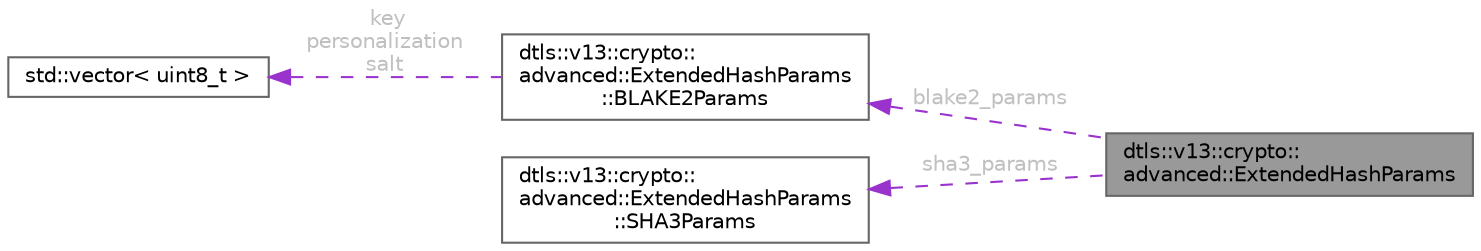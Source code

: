 digraph "dtls::v13::crypto::advanced::ExtendedHashParams"
{
 // LATEX_PDF_SIZE
  bgcolor="transparent";
  edge [fontname=Helvetica,fontsize=10,labelfontname=Helvetica,labelfontsize=10];
  node [fontname=Helvetica,fontsize=10,shape=box,height=0.2,width=0.4];
  rankdir="LR";
  Node1 [id="Node000001",label="dtls::v13::crypto::\ladvanced::ExtendedHashParams",height=0.2,width=0.4,color="gray40", fillcolor="grey60", style="filled", fontcolor="black",tooltip="Extended hash parameters."];
  Node2 -> Node1 [id="edge1_Node000001_Node000002",dir="back",color="darkorchid3",style="dashed",tooltip=" ",label=" blake2_params",fontcolor="grey" ];
  Node2 [id="Node000002",label="dtls::v13::crypto::\ladvanced::ExtendedHashParams\l::BLAKE2Params",height=0.2,width=0.4,color="gray40", fillcolor="white", style="filled",URL="$structdtls_1_1v13_1_1crypto_1_1advanced_1_1ExtendedHashParams_1_1BLAKE2Params.html",tooltip=" "];
  Node3 -> Node2 [id="edge2_Node000002_Node000003",dir="back",color="darkorchid3",style="dashed",tooltip=" ",label=" key\npersonalization\nsalt",fontcolor="grey" ];
  Node3 [id="Node000003",label="std::vector\< uint8_t \>",height=0.2,width=0.4,color="gray40", fillcolor="white", style="filled",tooltip=" "];
  Node4 -> Node1 [id="edge3_Node000001_Node000004",dir="back",color="darkorchid3",style="dashed",tooltip=" ",label=" sha3_params",fontcolor="grey" ];
  Node4 [id="Node000004",label="dtls::v13::crypto::\ladvanced::ExtendedHashParams\l::SHA3Params",height=0.2,width=0.4,color="gray40", fillcolor="white", style="filled",URL="$structdtls_1_1v13_1_1crypto_1_1advanced_1_1ExtendedHashParams_1_1SHA3Params.html",tooltip=" "];
}
